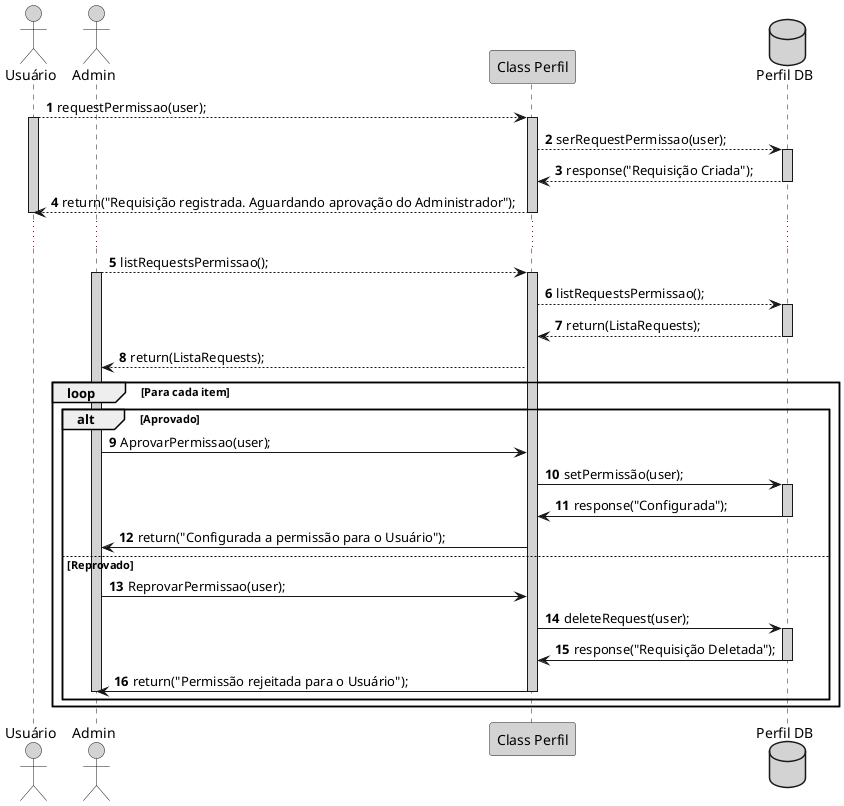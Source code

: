 @startuml

actor "Usuário" as user #lightgrey
actor "Admin" as admin #lightgrey
participant "Class Perfil" as perfilCL #lightgrey
database "Perfil DB" as perfilDB #lightgrey

autonumber

user --> perfilCL :requestPermissao(user);
activate user #lightgrey
activate perfilCL  #lightgrey
perfilCL --> perfilDB :serRequestPermissao(user);
activate perfilDB  #lightgrey
perfilDB --> perfilCL :response("Requisição Criada");
deactivate perfilDB  #lightgrey
perfilCL --> user :return("Requisição registrada. Aguardando aprovação do Administrador");
deactivate perfilCL  #lightgrey
deactivate user #lightgrey

...

admin --> perfilCL :listRequestsPermissao();
activate admin #lightgrey
activate perfilCL  #lightgrey
perfilCL --> perfilDB :listRequestsPermissao();
activate perfilDB  #lightgrey
perfilDB --> perfilCL :return(ListaRequests);
deactivate perfilDB  #lightgrey
perfilCL --> admin :return(ListaRequests);
loop Para cada item
 alt Aprovado
        admin -> perfilCL : AprovarPermissao(user);
        perfilCL -> perfilDB :setPermissão(user);
        activate perfilDB  #lightgrey
        perfilDB  -> perfilCL :response("Configurada");
        deactivate perfilDB  #lightgrey
        perfilCL  -> admin : return("Configurada a permissão para o Usuário");
    else Reprovado
        admin -> perfilCL : ReprovarPermissao(user);
        perfilCL -> perfilDB :deleteRequest(user);
        activate perfilDB  #lightgrey
        perfilDB  -> perfilCL : response("Requisição Deletada");
        deactivate perfilDB  #lightgrey
        perfilCL  -> admin : return("Permissão rejeitada para o Usuário");
        deactivate perfilCL  #lightgrey
        deactivate admin #lightgrey
    end
end


@enduml